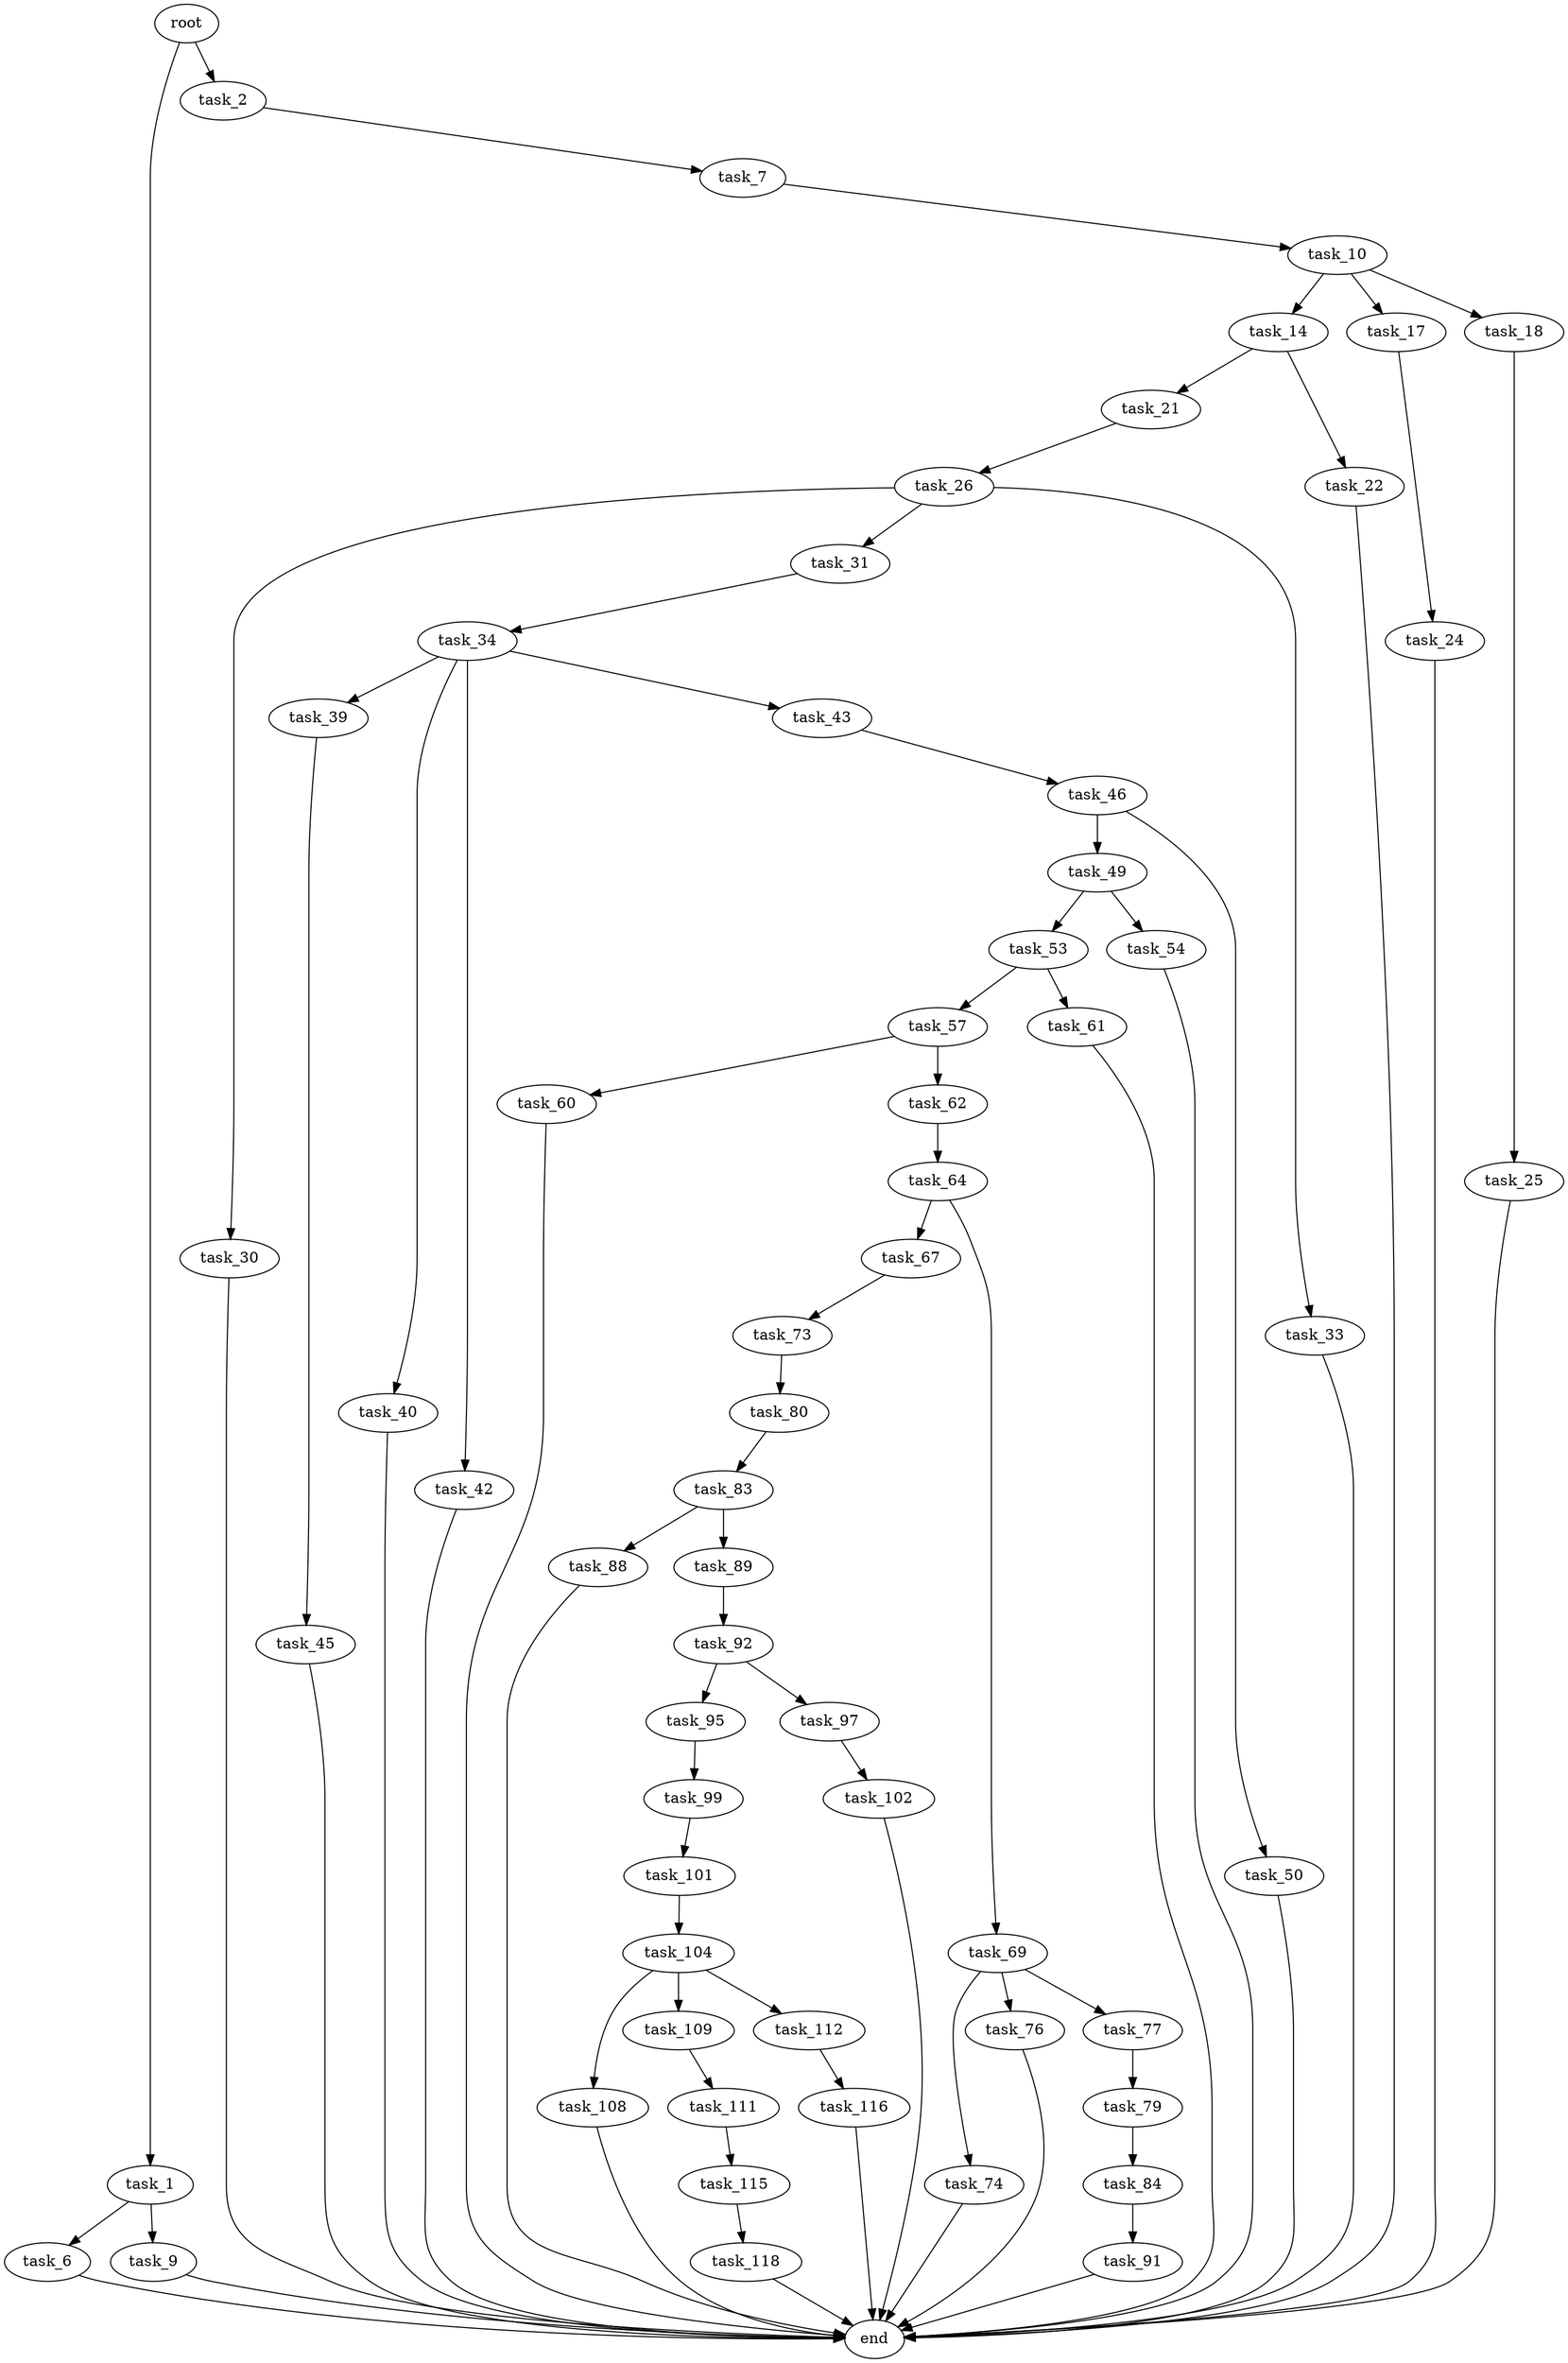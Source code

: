 digraph G {
  root [size="0.000000"];
  task_1 [size="782757789696.000000"];
  task_2 [size="267810669839.000000"];
  task_6 [size="13166530729.000000"];
  task_7 [size="43597770900.000000"];
  task_9 [size="1073741824000.000000"];
  task_10 [size="30553983248.000000"];
  task_14 [size="231928233984.000000"];
  task_17 [size="1073741824000.000000"];
  task_18 [size="23925684992.000000"];
  task_21 [size="482473573.000000"];
  task_22 [size="1073741824000.000000"];
  task_24 [size="368293445632.000000"];
  task_25 [size="10511421181.000000"];
  task_26 [size="10448891438.000000"];
  task_30 [size="17956693276.000000"];
  task_31 [size="1518999332.000000"];
  task_33 [size="1073741824000.000000"];
  task_34 [size="15274803964.000000"];
  task_39 [size="653833863302.000000"];
  task_40 [size="22767568090.000000"];
  task_42 [size="5724229158.000000"];
  task_43 [size="310710328243.000000"];
  task_45 [size="5272235949.000000"];
  task_46 [size="368293445632.000000"];
  task_49 [size="28617360920.000000"];
  task_50 [size="6633503284.000000"];
  task_53 [size="2297748729.000000"];
  task_54 [size="8589934592.000000"];
  task_57 [size="549755813888.000000"];
  task_60 [size="549755813888.000000"];
  task_61 [size="14839228480.000000"];
  task_62 [size="3563123795.000000"];
  task_64 [size="8589934592.000000"];
  task_67 [size="1023986923527.000000"];
  task_69 [size="190568392920.000000"];
  task_73 [size="368293445632.000000"];
  task_74 [size="68719476736.000000"];
  task_76 [size="30704273416.000000"];
  task_77 [size="6013429941.000000"];
  task_79 [size="2621323632.000000"];
  task_80 [size="134217728000.000000"];
  task_83 [size="68719476736.000000"];
  task_84 [size="782757789696.000000"];
  task_88 [size="782757789696.000000"];
  task_89 [size="9908126819.000000"];
  task_91 [size="1382129315.000000"];
  task_92 [size="901781022222.000000"];
  task_95 [size="1424491740406.000000"];
  task_97 [size="821544272.000000"];
  task_99 [size="309118415655.000000"];
  task_101 [size="68719476736.000000"];
  task_102 [size="288873330243.000000"];
  task_104 [size="549755813888.000000"];
  task_108 [size="549755813888.000000"];
  task_109 [size="549755813888.000000"];
  task_111 [size="238146567051.000000"];
  task_112 [size="621345663469.000000"];
  task_115 [size="68719476736.000000"];
  task_116 [size="683463728170.000000"];
  task_118 [size="368293445632.000000"];
  end [size="0.000000"];

  root -> task_1 [size="1.000000"];
  root -> task_2 [size="1.000000"];
  task_1 -> task_6 [size="679477248.000000"];
  task_1 -> task_9 [size="679477248.000000"];
  task_2 -> task_7 [size="209715200.000000"];
  task_6 -> end [size="1.000000"];
  task_7 -> task_10 [size="33554432.000000"];
  task_9 -> end [size="1.000000"];
  task_10 -> task_14 [size="75497472.000000"];
  task_10 -> task_17 [size="75497472.000000"];
  task_10 -> task_18 [size="75497472.000000"];
  task_14 -> task_21 [size="301989888.000000"];
  task_14 -> task_22 [size="301989888.000000"];
  task_17 -> task_24 [size="838860800.000000"];
  task_18 -> task_25 [size="536870912.000000"];
  task_21 -> task_26 [size="33554432.000000"];
  task_22 -> end [size="1.000000"];
  task_24 -> end [size="1.000000"];
  task_25 -> end [size="1.000000"];
  task_26 -> task_30 [size="209715200.000000"];
  task_26 -> task_31 [size="209715200.000000"];
  task_26 -> task_33 [size="209715200.000000"];
  task_30 -> end [size="1.000000"];
  task_31 -> task_34 [size="33554432.000000"];
  task_33 -> end [size="1.000000"];
  task_34 -> task_39 [size="411041792.000000"];
  task_34 -> task_40 [size="411041792.000000"];
  task_34 -> task_42 [size="411041792.000000"];
  task_34 -> task_43 [size="411041792.000000"];
  task_39 -> task_45 [size="536870912.000000"];
  task_40 -> end [size="1.000000"];
  task_42 -> end [size="1.000000"];
  task_43 -> task_46 [size="209715200.000000"];
  task_45 -> end [size="1.000000"];
  task_46 -> task_49 [size="411041792.000000"];
  task_46 -> task_50 [size="411041792.000000"];
  task_49 -> task_53 [size="33554432.000000"];
  task_49 -> task_54 [size="33554432.000000"];
  task_50 -> end [size="1.000000"];
  task_53 -> task_57 [size="75497472.000000"];
  task_53 -> task_61 [size="75497472.000000"];
  task_54 -> end [size="1.000000"];
  task_57 -> task_60 [size="536870912.000000"];
  task_57 -> task_62 [size="536870912.000000"];
  task_60 -> end [size="1.000000"];
  task_61 -> end [size="1.000000"];
  task_62 -> task_64 [size="75497472.000000"];
  task_64 -> task_67 [size="33554432.000000"];
  task_64 -> task_69 [size="33554432.000000"];
  task_67 -> task_73 [size="838860800.000000"];
  task_69 -> task_74 [size="411041792.000000"];
  task_69 -> task_76 [size="411041792.000000"];
  task_69 -> task_77 [size="411041792.000000"];
  task_73 -> task_80 [size="411041792.000000"];
  task_74 -> end [size="1.000000"];
  task_76 -> end [size="1.000000"];
  task_77 -> task_79 [size="536870912.000000"];
  task_79 -> task_84 [size="209715200.000000"];
  task_80 -> task_83 [size="209715200.000000"];
  task_83 -> task_88 [size="134217728.000000"];
  task_83 -> task_89 [size="134217728.000000"];
  task_84 -> task_91 [size="679477248.000000"];
  task_88 -> end [size="1.000000"];
  task_89 -> task_92 [size="301989888.000000"];
  task_91 -> end [size="1.000000"];
  task_92 -> task_95 [size="679477248.000000"];
  task_92 -> task_97 [size="679477248.000000"];
  task_95 -> task_99 [size="838860800.000000"];
  task_97 -> task_102 [size="75497472.000000"];
  task_99 -> task_101 [size="838860800.000000"];
  task_101 -> task_104 [size="134217728.000000"];
  task_102 -> end [size="1.000000"];
  task_104 -> task_108 [size="536870912.000000"];
  task_104 -> task_109 [size="536870912.000000"];
  task_104 -> task_112 [size="536870912.000000"];
  task_108 -> end [size="1.000000"];
  task_109 -> task_111 [size="536870912.000000"];
  task_111 -> task_115 [size="301989888.000000"];
  task_112 -> task_116 [size="536870912.000000"];
  task_115 -> task_118 [size="134217728.000000"];
  task_116 -> end [size="1.000000"];
  task_118 -> end [size="1.000000"];
}
